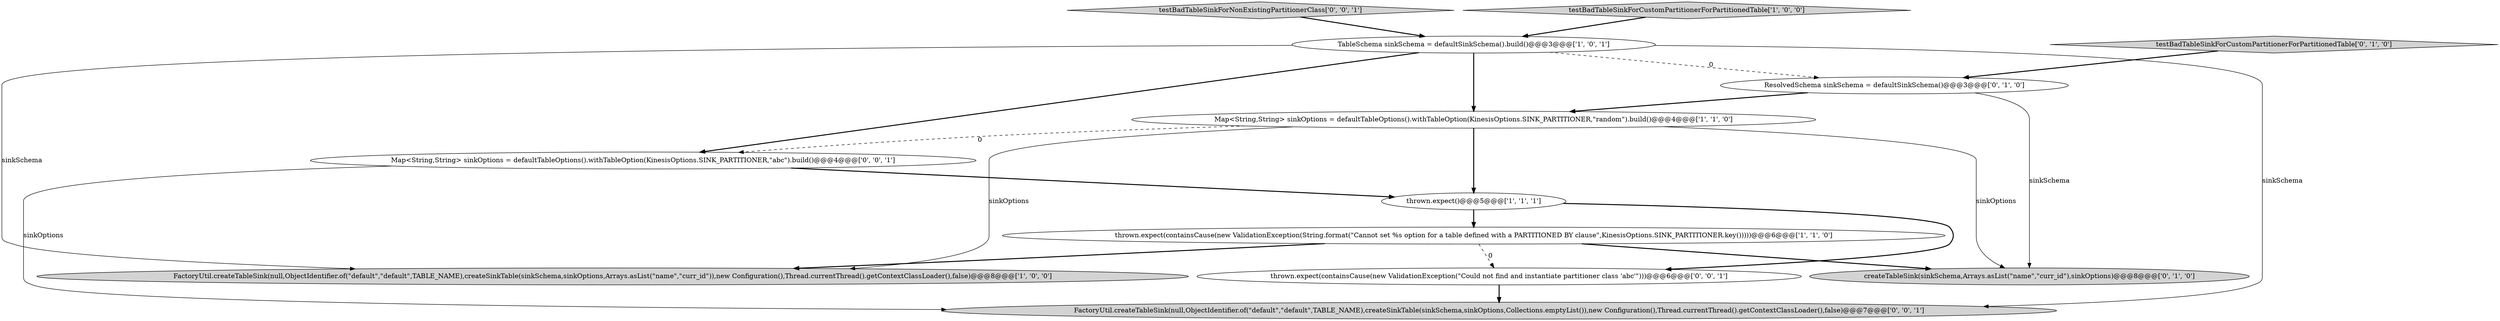 digraph {
12 [style = filled, label = "testBadTableSinkForNonExistingPartitionerClass['0', '0', '1']", fillcolor = lightgray, shape = diamond image = "AAA0AAABBB3BBB"];
10 [style = filled, label = "FactoryUtil.createTableSink(null,ObjectIdentifier.of(\"default\",\"default\",TABLE_NAME),createSinkTable(sinkSchema,sinkOptions,Collections.emptyList()),new Configuration(),Thread.currentThread().getContextClassLoader(),false)@@@7@@@['0', '0', '1']", fillcolor = lightgray, shape = ellipse image = "AAA0AAABBB3BBB"];
3 [style = filled, label = "testBadTableSinkForCustomPartitionerForPartitionedTable['1', '0', '0']", fillcolor = lightgray, shape = diamond image = "AAA0AAABBB1BBB"];
0 [style = filled, label = "TableSchema sinkSchema = defaultSinkSchema().build()@@@3@@@['1', '0', '1']", fillcolor = white, shape = ellipse image = "AAA0AAABBB1BBB"];
6 [style = filled, label = "testBadTableSinkForCustomPartitionerForPartitionedTable['0', '1', '0']", fillcolor = lightgray, shape = diamond image = "AAA0AAABBB2BBB"];
5 [style = filled, label = "FactoryUtil.createTableSink(null,ObjectIdentifier.of(\"default\",\"default\",TABLE_NAME),createSinkTable(sinkSchema,sinkOptions,Arrays.asList(\"name\",\"curr_id\")),new Configuration(),Thread.currentThread().getContextClassLoader(),false)@@@8@@@['1', '0', '0']", fillcolor = lightgray, shape = ellipse image = "AAA0AAABBB1BBB"];
7 [style = filled, label = "ResolvedSchema sinkSchema = defaultSinkSchema()@@@3@@@['0', '1', '0']", fillcolor = white, shape = ellipse image = "AAA1AAABBB2BBB"];
2 [style = filled, label = "Map<String,String> sinkOptions = defaultTableOptions().withTableOption(KinesisOptions.SINK_PARTITIONER,\"random\").build()@@@4@@@['1', '1', '0']", fillcolor = white, shape = ellipse image = "AAA0AAABBB1BBB"];
4 [style = filled, label = "thrown.expect()@@@5@@@['1', '1', '1']", fillcolor = white, shape = ellipse image = "AAA0AAABBB1BBB"];
11 [style = filled, label = "Map<String,String> sinkOptions = defaultTableOptions().withTableOption(KinesisOptions.SINK_PARTITIONER,\"abc\").build()@@@4@@@['0', '0', '1']", fillcolor = white, shape = ellipse image = "AAA0AAABBB3BBB"];
1 [style = filled, label = "thrown.expect(containsCause(new ValidationException(String.format(\"Cannot set %s option for a table defined with a PARTITIONED BY clause\",KinesisOptions.SINK_PARTITIONER.key()))))@@@6@@@['1', '1', '0']", fillcolor = white, shape = ellipse image = "AAA0AAABBB1BBB"];
8 [style = filled, label = "createTableSink(sinkSchema,Arrays.asList(\"name\",\"curr_id\"),sinkOptions)@@@8@@@['0', '1', '0']", fillcolor = lightgray, shape = ellipse image = "AAA0AAABBB2BBB"];
9 [style = filled, label = "thrown.expect(containsCause(new ValidationException(\"Could not find and instantiate partitioner class 'abc'\")))@@@6@@@['0', '0', '1']", fillcolor = white, shape = ellipse image = "AAA0AAABBB3BBB"];
12->0 [style = bold, label=""];
0->7 [style = dashed, label="0"];
11->4 [style = bold, label=""];
2->4 [style = bold, label=""];
7->8 [style = solid, label="sinkSchema"];
1->9 [style = dashed, label="0"];
1->8 [style = bold, label=""];
11->10 [style = solid, label="sinkOptions"];
0->11 [style = bold, label=""];
4->1 [style = bold, label=""];
2->5 [style = solid, label="sinkOptions"];
2->8 [style = solid, label="sinkOptions"];
0->10 [style = solid, label="sinkSchema"];
3->0 [style = bold, label=""];
4->9 [style = bold, label=""];
0->5 [style = solid, label="sinkSchema"];
2->11 [style = dashed, label="0"];
0->2 [style = bold, label=""];
6->7 [style = bold, label=""];
9->10 [style = bold, label=""];
1->5 [style = bold, label=""];
7->2 [style = bold, label=""];
}
